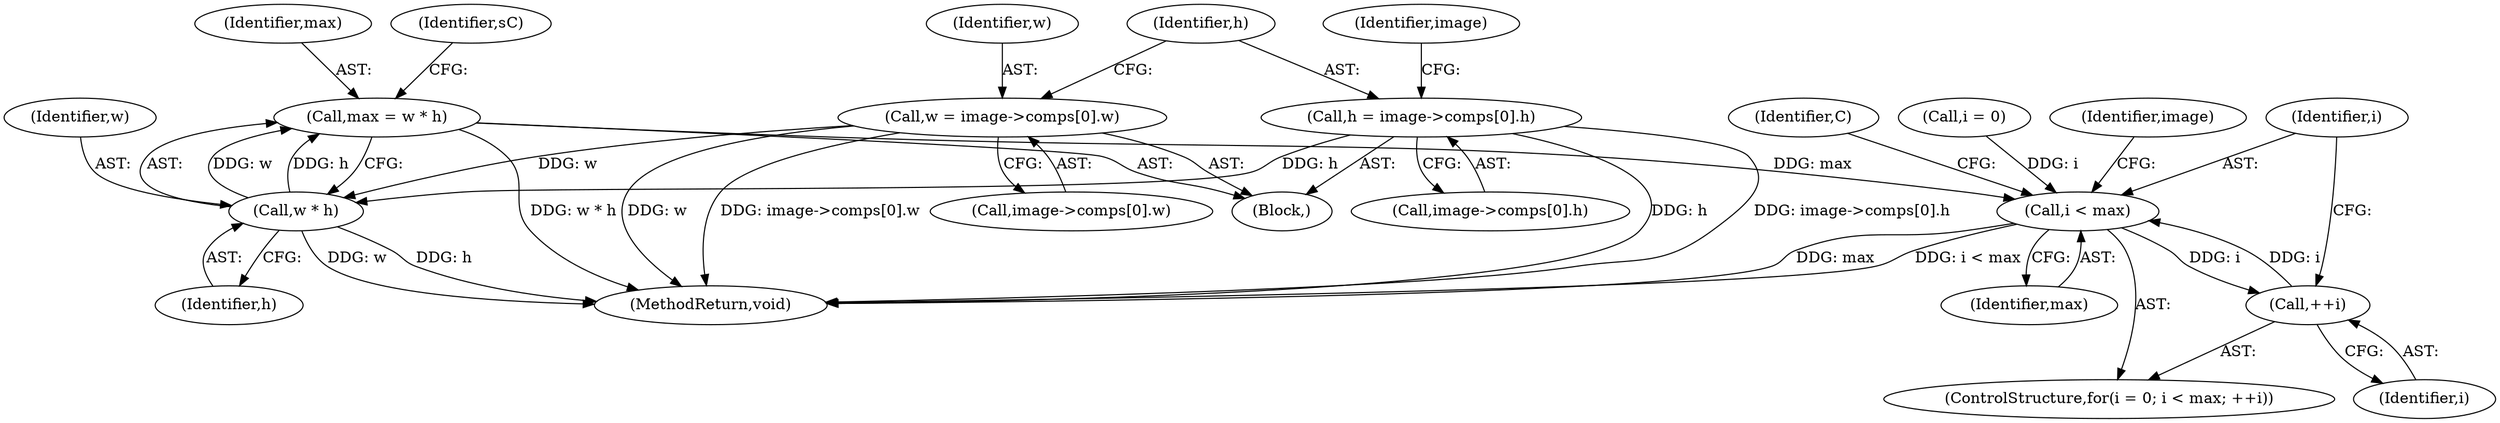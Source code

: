 digraph "0_openjpeg_162f6199c0cd3ec1c6c6dc65e41b2faab92b2d91@integer" {
"1000147" [label="(Call,max = w * h)"];
"1000149" [label="(Call,w * h)"];
"1000122" [label="(Call,w = image->comps[0].w)"];
"1000131" [label="(Call,h = image->comps[0].h)"];
"1000224" [label="(Call,i < max)"];
"1000227" [label="(Call,++i)"];
"1000224" [label="(Call,i < max)"];
"1000133" [label="(Call,image->comps[0].h)"];
"1000143" [label="(Identifier,image)"];
"1000227" [label="(Call,++i)"];
"1000124" [label="(Call,image->comps[0].w)"];
"1000226" [label="(Identifier,max)"];
"1000220" [label="(ControlStructure,for(i = 0; i < max; ++i))"];
"1000150" [label="(Identifier,w)"];
"1000123" [label="(Identifier,w)"];
"1000231" [label="(Identifier,C)"];
"1000221" [label="(Call,i = 0)"];
"1000148" [label="(Identifier,max)"];
"1000228" [label="(Identifier,i)"];
"1000149" [label="(Call,w * h)"];
"1000153" [label="(Identifier,sC)"];
"1000109" [label="(Block,)"];
"1000132" [label="(Identifier,h)"];
"1000365" [label="(Identifier,image)"];
"1000122" [label="(Call,w = image->comps[0].w)"];
"1000225" [label="(Identifier,i)"];
"1000448" [label="(MethodReturn,void)"];
"1000147" [label="(Call,max = w * h)"];
"1000131" [label="(Call,h = image->comps[0].h)"];
"1000151" [label="(Identifier,h)"];
"1000147" -> "1000109"  [label="AST: "];
"1000147" -> "1000149"  [label="CFG: "];
"1000148" -> "1000147"  [label="AST: "];
"1000149" -> "1000147"  [label="AST: "];
"1000153" -> "1000147"  [label="CFG: "];
"1000147" -> "1000448"  [label="DDG: w * h"];
"1000149" -> "1000147"  [label="DDG: w"];
"1000149" -> "1000147"  [label="DDG: h"];
"1000147" -> "1000224"  [label="DDG: max"];
"1000149" -> "1000151"  [label="CFG: "];
"1000150" -> "1000149"  [label="AST: "];
"1000151" -> "1000149"  [label="AST: "];
"1000149" -> "1000448"  [label="DDG: h"];
"1000149" -> "1000448"  [label="DDG: w"];
"1000122" -> "1000149"  [label="DDG: w"];
"1000131" -> "1000149"  [label="DDG: h"];
"1000122" -> "1000109"  [label="AST: "];
"1000122" -> "1000124"  [label="CFG: "];
"1000123" -> "1000122"  [label="AST: "];
"1000124" -> "1000122"  [label="AST: "];
"1000132" -> "1000122"  [label="CFG: "];
"1000122" -> "1000448"  [label="DDG: w"];
"1000122" -> "1000448"  [label="DDG: image->comps[0].w"];
"1000131" -> "1000109"  [label="AST: "];
"1000131" -> "1000133"  [label="CFG: "];
"1000132" -> "1000131"  [label="AST: "];
"1000133" -> "1000131"  [label="AST: "];
"1000143" -> "1000131"  [label="CFG: "];
"1000131" -> "1000448"  [label="DDG: h"];
"1000131" -> "1000448"  [label="DDG: image->comps[0].h"];
"1000224" -> "1000220"  [label="AST: "];
"1000224" -> "1000226"  [label="CFG: "];
"1000225" -> "1000224"  [label="AST: "];
"1000226" -> "1000224"  [label="AST: "];
"1000231" -> "1000224"  [label="CFG: "];
"1000365" -> "1000224"  [label="CFG: "];
"1000224" -> "1000448"  [label="DDG: max"];
"1000224" -> "1000448"  [label="DDG: i < max"];
"1000227" -> "1000224"  [label="DDG: i"];
"1000221" -> "1000224"  [label="DDG: i"];
"1000224" -> "1000227"  [label="DDG: i"];
"1000227" -> "1000220"  [label="AST: "];
"1000227" -> "1000228"  [label="CFG: "];
"1000228" -> "1000227"  [label="AST: "];
"1000225" -> "1000227"  [label="CFG: "];
}
